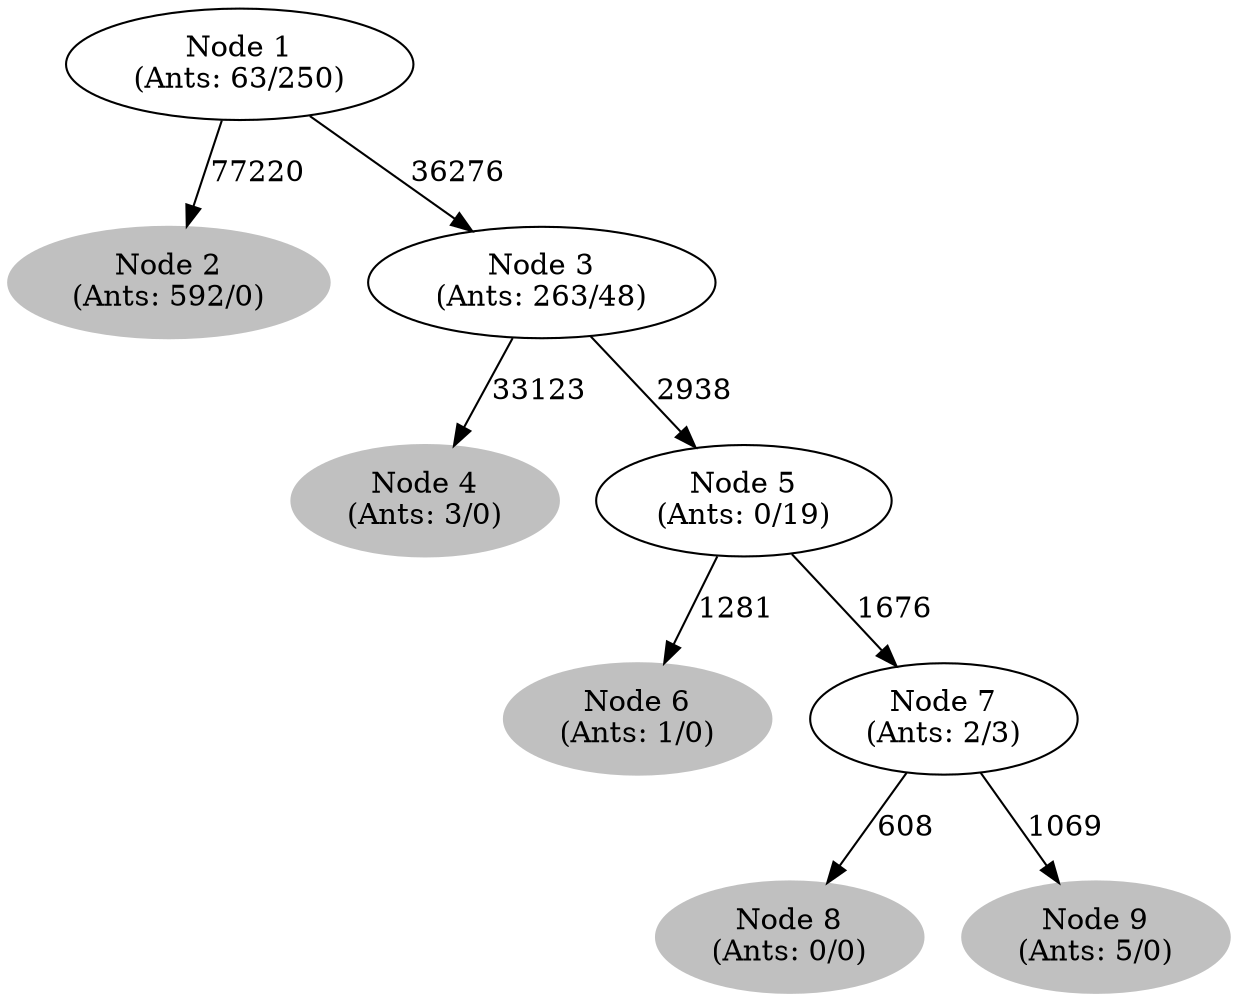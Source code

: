 digraph G {
	
	 "Node 2\n(Ants: 592/0)" [style=filled,color="gray"];
	"Node 1\n(Ants: 63/250)" -> "Node 2\n(Ants: 592/0)" [label=77220];
	 "Node 1\n(Ants: 63/250)" -> "Node 3\n(Ants: 263/48)" [label=36276];
	 "Node 4\n(Ants: 3/0)" [style=filled,color="gray"];
	"Node 3\n(Ants: 263/48)" -> "Node 4\n(Ants: 3/0)" [label=33123];
	 "Node 3\n(Ants: 263/48)" -> "Node 5\n(Ants: 0/19)" [label=2938];
	 "Node 6\n(Ants: 1/0)" [style=filled,color="gray"];
	"Node 5\n(Ants: 0/19)" -> "Node 6\n(Ants: 1/0)" [label=1281];
	 "Node 5\n(Ants: 0/19)" -> "Node 7\n(Ants: 2/3)" [label=1676];
	 "Node 8\n(Ants: 0/0)" [style=filled,color="gray"];
	"Node 7\n(Ants: 2/3)" -> "Node 8\n(Ants: 0/0)" [label=608];
	 "Node 9\n(Ants: 5/0)" [style=filled,color="gray"];
	"Node 7\n(Ants: 2/3)" -> "Node 9\n(Ants: 5/0)" [label=1069];
	 
}
